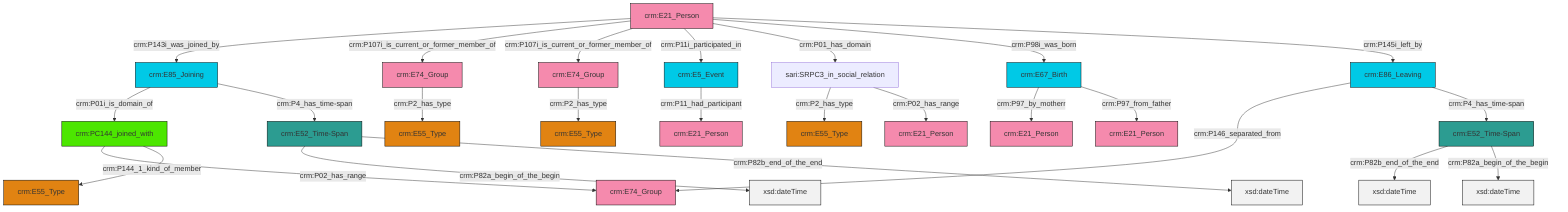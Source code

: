 graph TD
classDef Literal fill:#f2f2f2,stroke:#000000;
classDef CRM_Entity fill:#FFFFFF,stroke:#000000;
classDef Temporal_Entity fill:#00C9E6, stroke:#000000;
classDef Type fill:#E18312, stroke:#000000;
classDef Time-Span fill:#2C9C91, stroke:#000000;
classDef Appellation fill:#FFEB7F, stroke:#000000;
classDef Place fill:#008836, stroke:#000000;
classDef Persistent_Item fill:#B266B2, stroke:#000000;
classDef Conceptual_Object fill:#FFD700, stroke:#000000;
classDef Physical_Thing fill:#D2B48C, stroke:#000000;
classDef Actor fill:#f58aad, stroke:#000000;
classDef PC_Classes fill:#4ce600, stroke:#000000;
classDef Multi fill:#cccccc,stroke:#000000;

2["crm:E86_Leaving"]:::Temporal_Entity -->|crm:P146_separated_from| 3["crm:E74_Group"]:::Actor
6["crm:E74_Group"]:::Actor -->|crm:P2_has_type| 7["crm:E55_Type"]:::Type
8["crm:E21_Person"]:::Actor -->|crm:P143i_was_joined_by| 9["crm:E85_Joining"]:::Temporal_Entity
13["crm:E52_Time-Span"]:::Time-Span -->|crm:P82b_end_of_the_end| 14[xsd:dateTime]:::Literal
16["sari:SRPC3_in_social_relation"]:::Default -->|crm:P2_has_type| 17["crm:E55_Type"]:::Type
16["sari:SRPC3_in_social_relation"]:::Default -->|crm:P02_has_range| 18["crm:E21_Person"]:::Actor
8["crm:E21_Person"]:::Actor -->|crm:P107i_is_current_or_former_member_of| 6["crm:E74_Group"]:::Actor
9["crm:E85_Joining"]:::Temporal_Entity -->|crm:P01i_is_domain_of| 26["crm:PC144_joined_with"]:::PC_Classes
13["crm:E52_Time-Span"]:::Time-Span -->|crm:P82a_begin_of_the_begin| 29[xsd:dateTime]:::Literal
26["crm:PC144_joined_with"]:::PC_Classes -->|crm:P02_has_range| 3["crm:E74_Group"]:::Actor
10["crm:E5_Event"]:::Temporal_Entity -->|crm:P11_had_participant| 32["crm:E21_Person"]:::Actor
4["crm:E52_Time-Span"]:::Time-Span -->|crm:P82a_begin_of_the_begin| 34[xsd:dateTime]:::Literal
2["crm:E86_Leaving"]:::Temporal_Entity -->|crm:P4_has_time-span| 13["crm:E52_Time-Span"]:::Time-Span
8["crm:E21_Person"]:::Actor -->|crm:P107i_is_current_or_former_member_of| 30["crm:E74_Group"]:::Actor
8["crm:E21_Person"]:::Actor -->|crm:P11i_participated_in| 10["crm:E5_Event"]:::Temporal_Entity
8["crm:E21_Person"]:::Actor -->|crm:P01_has_domain| 16["sari:SRPC3_in_social_relation"]:::Default
8["crm:E21_Person"]:::Actor -->|crm:P98i_was_born| 21["crm:E67_Birth"]:::Temporal_Entity
21["crm:E67_Birth"]:::Temporal_Entity -->|crm:P97_by_motherr| 27["crm:E21_Person"]:::Actor
26["crm:PC144_joined_with"]:::PC_Classes -->|crm:P144_1_kind_of_member| 23["crm:E55_Type"]:::Type
4["crm:E52_Time-Span"]:::Time-Span -->|crm:P82b_end_of_the_end| 40[xsd:dateTime]:::Literal
30["crm:E74_Group"]:::Actor -->|crm:P2_has_type| 0["crm:E55_Type"]:::Type
21["crm:E67_Birth"]:::Temporal_Entity -->|crm:P97_from_father| 44["crm:E21_Person"]:::Actor
9["crm:E85_Joining"]:::Temporal_Entity -->|crm:P4_has_time-span| 4["crm:E52_Time-Span"]:::Time-Span
8["crm:E21_Person"]:::Actor -->|crm:P145i_left_by| 2["crm:E86_Leaving"]:::Temporal_Entity